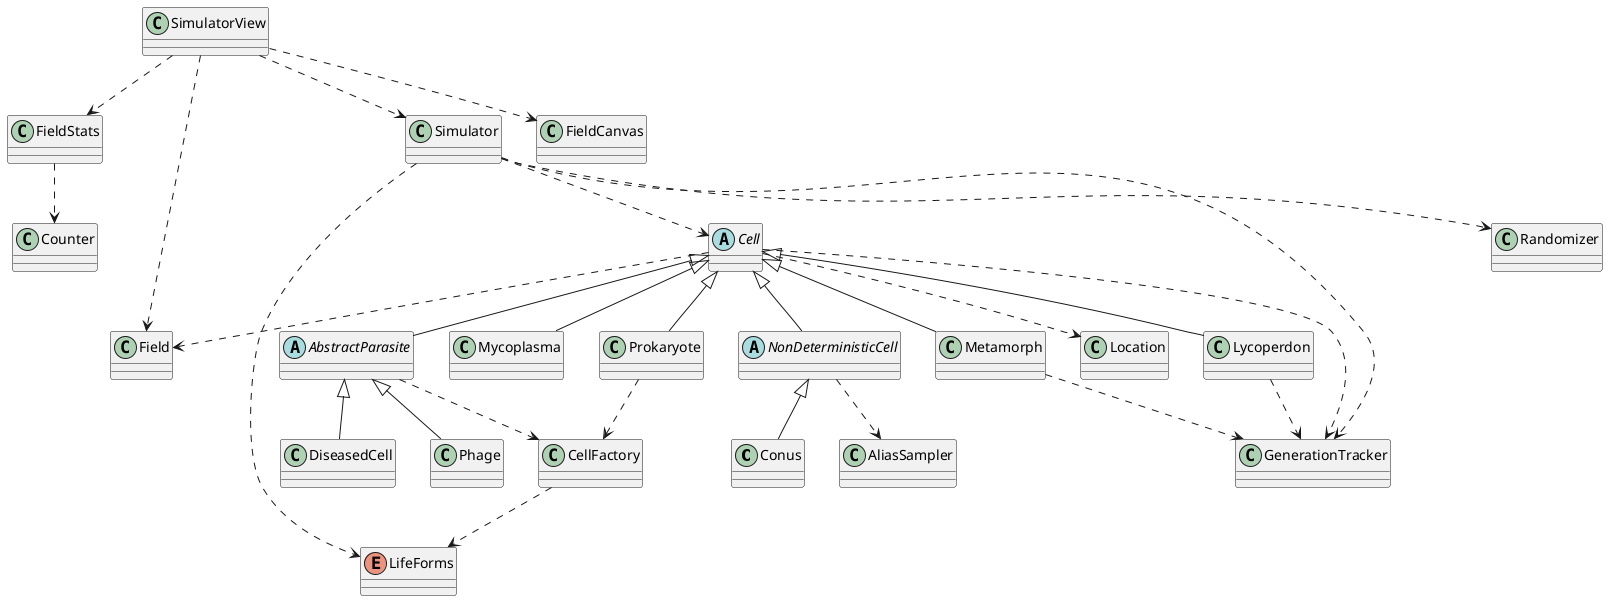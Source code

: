 @startuml
class Conus {
}

abstract class NonDeterministicCell {
}


class Field {
}


class FieldStats {
}


class Metamorph {
}


class Prokaryote {
}


class Phage {
}

abstract class AbstractParasite {
}


class Randomizer {
}


class Lycoperdon {
}


abstract class Cell {

}


class Simulator {
}


class Location {
}


class CellFactory {
}


class DiseasedCell {

}


enum LifeForms {
}


class FieldCanvas {
}


class AliasSampler {

}


class GenerationTracker {
}


class Counter {
}


class Mycoplasma {
}
class SimulatorView {
}


Cell ..> Field
NonDeterministicCell ..> AliasSampler
Cell ..> GenerationTracker
Cell ..> Location
AbstractParasite ..> CellFactory
Prokaryote ..> CellFactory
SimulatorView ..> Field
SimulatorView ..> FieldCanvas
SimulatorView ..> FieldStats
SimulatorView ..> Simulator
Simulator ..> Cell
Simulator ..> Randomizer
Simulator ..> GenerationTracker
Lycoperdon ..> GenerationTracker
Metamorph ..> GenerationTracker
CellFactory ..> LifeForms
Simulator ..>LifeForms
FieldStats ..> Counter
NonDeterministicCell <|-- Conus
Cell <|-- NonDeterministicCell
Cell <|-- Metamorph
Cell <|-- Prokaryote
AbstractParasite <|-- Phage
Cell <|-- AbstractParasite
Cell <|-- Lycoperdon
AbstractParasite <|-- DiseasedCell
Cell <|-- Mycoplasma
@enduml